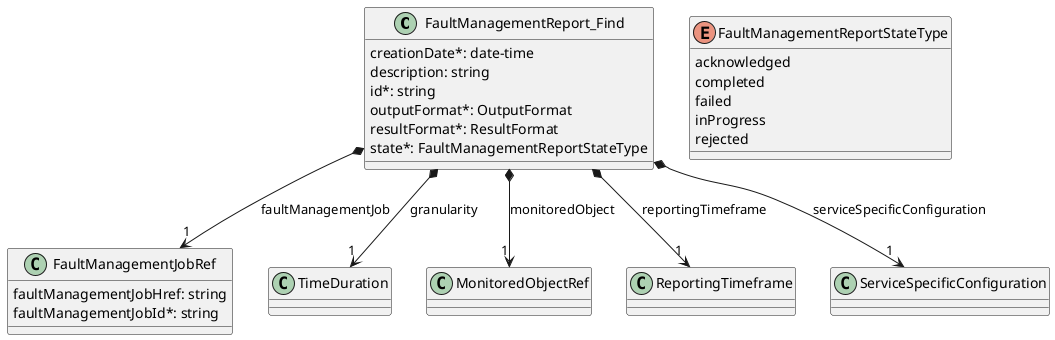 @startuml useCase13Model

class FaultManagementReport_Find {

    creationDate*: date-time
    description: string
    id*: string
    outputFormat*: OutputFormat
    resultFormat*: ResultFormat
    state*: FaultManagementReportStateType
}

FaultManagementReport_Find *-->"1" FaultManagementJobRef : faultManagementJob
FaultManagementReport_Find *-->"1" TimeDuration : granularity
FaultManagementReport_Find *-->"1" MonitoredObjectRef : monitoredObject
FaultManagementReport_Find *-->"1" ReportingTimeframe : reportingTimeframe
FaultManagementReport_Find *-->"1" ServiceSpecificConfiguration : serviceSpecificConfiguration


enum FaultManagementReportStateType {

    acknowledged
    completed
    failed
    inProgress
    rejected
}

class FaultManagementJobRef {

    faultManagementJobHref: string
    faultManagementJobId*: string
}


@enduml